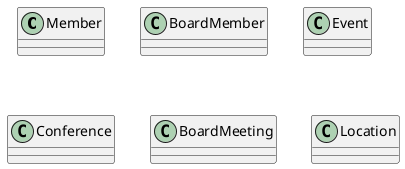@startuml
'https://plantuml.com/class-diagram

class Member {
}
class BoardMember {
}
class Event {
}
class Conference {
}
class BoardMeeting {
}
class Location {
}




@enduml